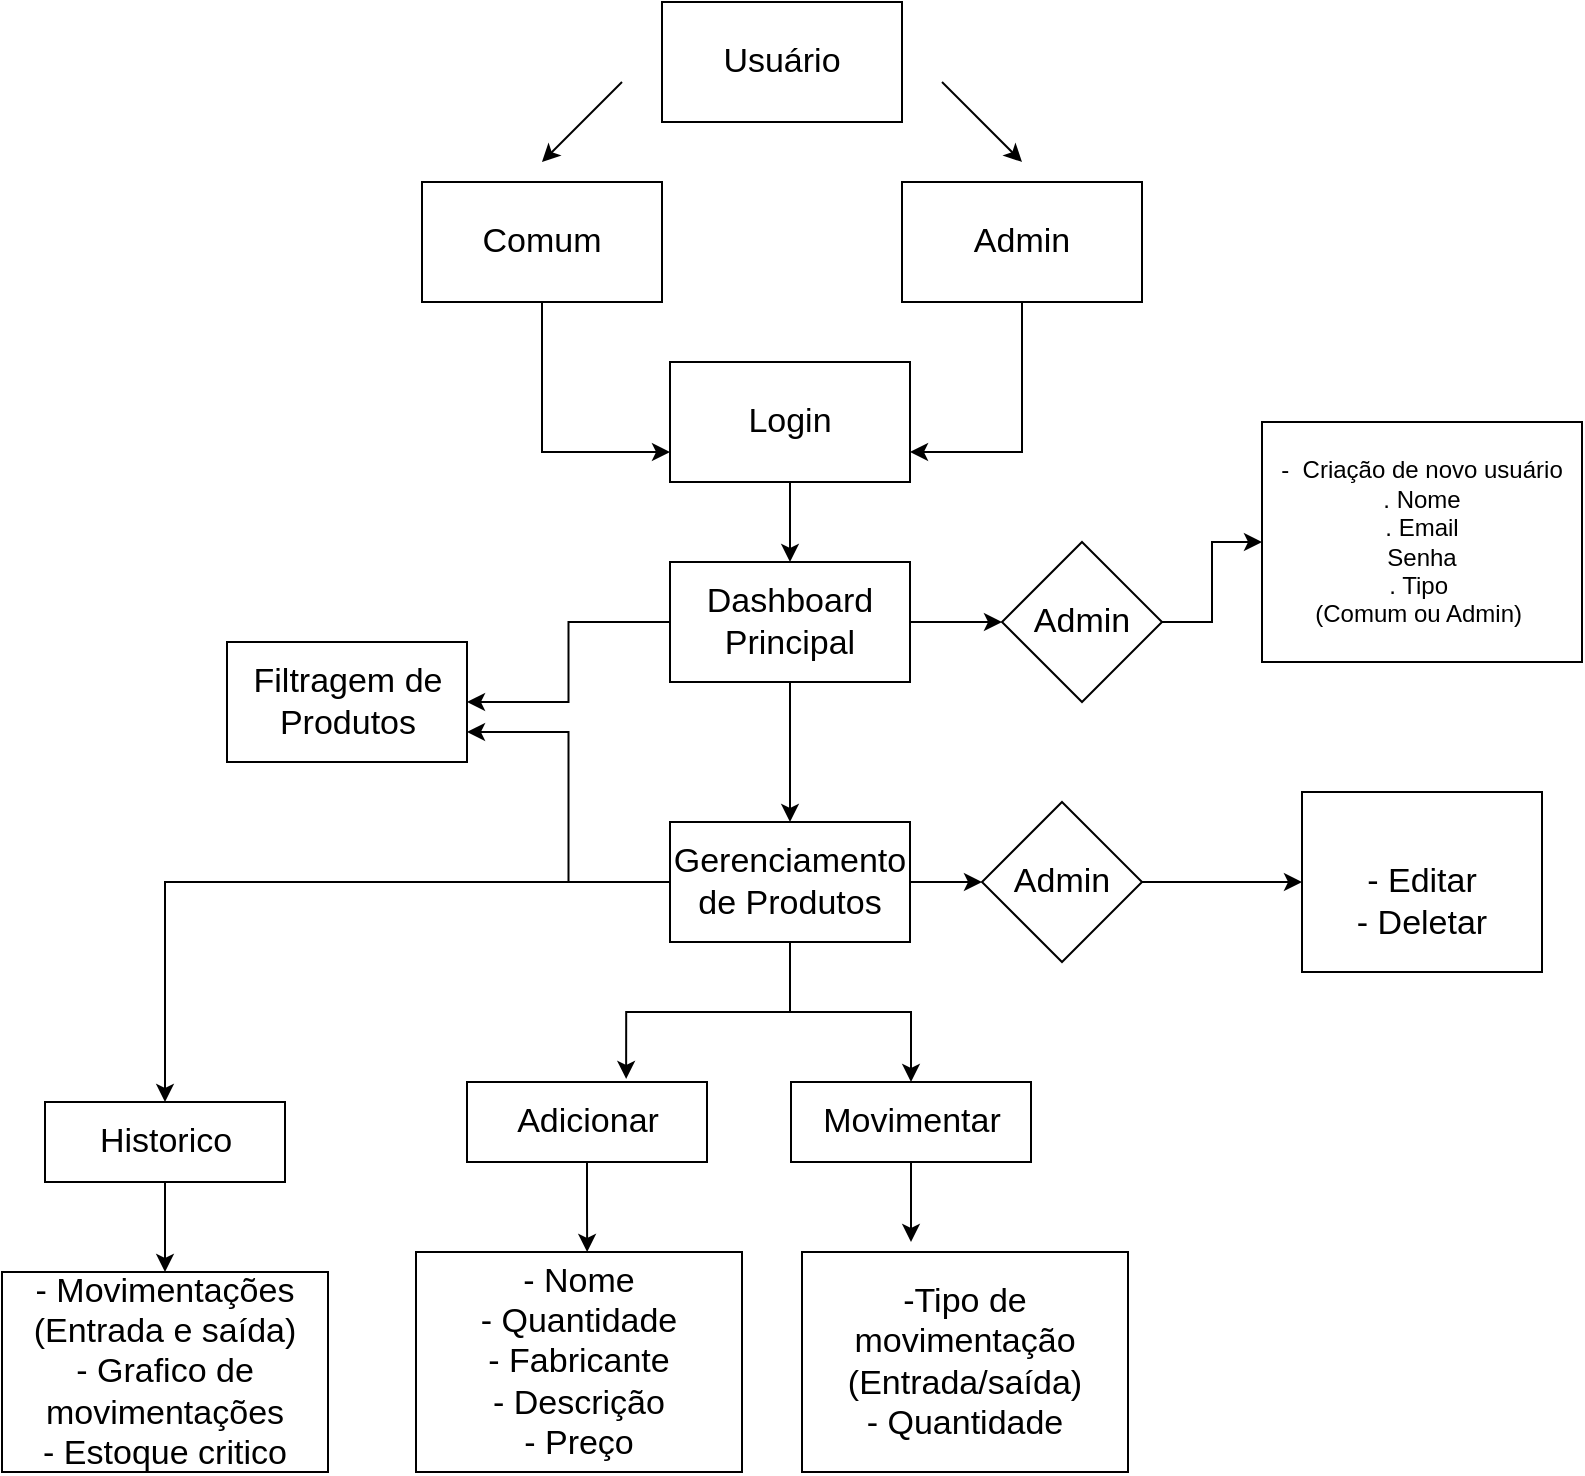 <mxfile version="26.2.9">
  <diagram name="Página-1" id="FR1r8_-5efVXSqGO4ymm">
    <mxGraphModel dx="1898" dy="1093" grid="1" gridSize="10" guides="1" tooltips="1" connect="1" arrows="1" fold="1" page="1" pageScale="1" pageWidth="827" pageHeight="1169" math="0" shadow="0">
      <root>
        <mxCell id="0" />
        <mxCell id="1" parent="0" />
        <mxCell id="fX0xyM7V9ehyO8kimgxT-1" value="Usuário" style="rounded=0;whiteSpace=wrap;html=1;fontSize=17;" vertex="1" parent="1">
          <mxGeometry x="350" y="20" width="120" height="60" as="geometry" />
        </mxCell>
        <mxCell id="fX0xyM7V9ehyO8kimgxT-19" style="edgeStyle=orthogonalEdgeStyle;rounded=0;orthogonalLoop=1;jettySize=auto;html=1;entryX=0;entryY=0.75;entryDx=0;entryDy=0;exitX=0.5;exitY=1;exitDx=0;exitDy=0;" edge="1" parent="1" source="fX0xyM7V9ehyO8kimgxT-2" target="fX0xyM7V9ehyO8kimgxT-6">
          <mxGeometry relative="1" as="geometry" />
        </mxCell>
        <mxCell id="fX0xyM7V9ehyO8kimgxT-2" value="Comum" style="rounded=0;whiteSpace=wrap;html=1;fontSize=17;" vertex="1" parent="1">
          <mxGeometry x="230" y="110" width="120" height="60" as="geometry" />
        </mxCell>
        <mxCell id="fX0xyM7V9ehyO8kimgxT-18" style="edgeStyle=orthogonalEdgeStyle;rounded=0;orthogonalLoop=1;jettySize=auto;html=1;entryX=1;entryY=0.75;entryDx=0;entryDy=0;" edge="1" parent="1" source="fX0xyM7V9ehyO8kimgxT-3" target="fX0xyM7V9ehyO8kimgxT-6">
          <mxGeometry relative="1" as="geometry" />
        </mxCell>
        <mxCell id="fX0xyM7V9ehyO8kimgxT-3" value="Admin" style="rounded=0;whiteSpace=wrap;html=1;fontSize=17;" vertex="1" parent="1">
          <mxGeometry x="470" y="110" width="120" height="60" as="geometry" />
        </mxCell>
        <mxCell id="fX0xyM7V9ehyO8kimgxT-60" style="edgeStyle=orthogonalEdgeStyle;rounded=0;orthogonalLoop=1;jettySize=auto;html=1;entryX=0;entryY=0.5;entryDx=0;entryDy=0;" edge="1" parent="1" source="fX0xyM7V9ehyO8kimgxT-5" target="fX0xyM7V9ehyO8kimgxT-49">
          <mxGeometry relative="1" as="geometry" />
        </mxCell>
        <mxCell id="fX0xyM7V9ehyO8kimgxT-62" style="edgeStyle=orthogonalEdgeStyle;rounded=0;orthogonalLoop=1;jettySize=auto;html=1;entryX=0.5;entryY=0;entryDx=0;entryDy=0;" edge="1" parent="1" source="fX0xyM7V9ehyO8kimgxT-5" target="fX0xyM7V9ehyO8kimgxT-24">
          <mxGeometry relative="1" as="geometry" />
        </mxCell>
        <mxCell id="fX0xyM7V9ehyO8kimgxT-77" style="edgeStyle=orthogonalEdgeStyle;rounded=0;orthogonalLoop=1;jettySize=auto;html=1;entryX=1;entryY=0.5;entryDx=0;entryDy=0;" edge="1" parent="1" source="fX0xyM7V9ehyO8kimgxT-5" target="fX0xyM7V9ehyO8kimgxT-74">
          <mxGeometry relative="1" as="geometry" />
        </mxCell>
        <mxCell id="fX0xyM7V9ehyO8kimgxT-5" value="Dashboard Principal" style="rounded=0;whiteSpace=wrap;html=1;fontSize=17;" vertex="1" parent="1">
          <mxGeometry x="354" y="300" width="120" height="60" as="geometry" />
        </mxCell>
        <mxCell id="fX0xyM7V9ehyO8kimgxT-22" style="edgeStyle=orthogonalEdgeStyle;rounded=0;orthogonalLoop=1;jettySize=auto;html=1;" edge="1" parent="1" source="fX0xyM7V9ehyO8kimgxT-6" target="fX0xyM7V9ehyO8kimgxT-5">
          <mxGeometry relative="1" as="geometry" />
        </mxCell>
        <mxCell id="fX0xyM7V9ehyO8kimgxT-6" value="Login" style="rounded=0;whiteSpace=wrap;html=1;fontSize=17;" vertex="1" parent="1">
          <mxGeometry x="354" y="200" width="120" height="60" as="geometry" />
        </mxCell>
        <mxCell id="fX0xyM7V9ehyO8kimgxT-14" value="" style="endArrow=classic;html=1;rounded=0;" edge="1" parent="1">
          <mxGeometry width="50" height="50" relative="1" as="geometry">
            <mxPoint x="490" y="60" as="sourcePoint" />
            <mxPoint x="530" y="100" as="targetPoint" />
          </mxGeometry>
        </mxCell>
        <mxCell id="fX0xyM7V9ehyO8kimgxT-15" value="" style="endArrow=classic;html=1;rounded=0;" edge="1" parent="1">
          <mxGeometry width="50" height="50" relative="1" as="geometry">
            <mxPoint x="330" y="60" as="sourcePoint" />
            <mxPoint x="290" y="100" as="targetPoint" />
          </mxGeometry>
        </mxCell>
        <mxCell id="fX0xyM7V9ehyO8kimgxT-16" value="&lt;div&gt;&lt;span style=&quot;background-color: transparent; color: light-dark(rgb(0, 0, 0), rgb(255, 255, 255));&quot;&gt;-&amp;nbsp; Criação de novo usuário&lt;/span&gt;&lt;/div&gt;&lt;div&gt;. Nome&lt;/div&gt;&lt;div&gt;. Email&lt;/div&gt;&lt;div&gt;Senha&lt;/div&gt;&lt;div&gt;. Tipo&amp;nbsp;&lt;/div&gt;&lt;div&gt;(Comum ou Admin)&amp;nbsp;&lt;/div&gt;" style="rounded=0;whiteSpace=wrap;html=1;" vertex="1" parent="1">
          <mxGeometry x="650" y="230" width="160" height="120" as="geometry" />
        </mxCell>
        <mxCell id="fX0xyM7V9ehyO8kimgxT-63" style="edgeStyle=orthogonalEdgeStyle;rounded=0;orthogonalLoop=1;jettySize=auto;html=1;entryX=0;entryY=0.5;entryDx=0;entryDy=0;" edge="1" parent="1" source="fX0xyM7V9ehyO8kimgxT-24" target="fX0xyM7V9ehyO8kimgxT-55">
          <mxGeometry relative="1" as="geometry" />
        </mxCell>
        <mxCell id="fX0xyM7V9ehyO8kimgxT-69" style="edgeStyle=orthogonalEdgeStyle;rounded=0;orthogonalLoop=1;jettySize=auto;html=1;entryX=0.5;entryY=0;entryDx=0;entryDy=0;" edge="1" parent="1" source="fX0xyM7V9ehyO8kimgxT-24" target="fX0xyM7V9ehyO8kimgxT-66">
          <mxGeometry relative="1" as="geometry" />
        </mxCell>
        <mxCell id="fX0xyM7V9ehyO8kimgxT-76" style="edgeStyle=orthogonalEdgeStyle;rounded=0;orthogonalLoop=1;jettySize=auto;html=1;entryX=1;entryY=0.75;entryDx=0;entryDy=0;" edge="1" parent="1" source="fX0xyM7V9ehyO8kimgxT-24" target="fX0xyM7V9ehyO8kimgxT-74">
          <mxGeometry relative="1" as="geometry" />
        </mxCell>
        <mxCell id="fX0xyM7V9ehyO8kimgxT-24" value="Gerenciamento de Produtos" style="rounded=0;whiteSpace=wrap;html=1;fontSize=17;" vertex="1" parent="1">
          <mxGeometry x="354" y="430" width="120" height="60" as="geometry" />
        </mxCell>
        <mxCell id="fX0xyM7V9ehyO8kimgxT-27" value="&lt;br&gt;&lt;div&gt;- Editar&lt;/div&gt;&lt;div&gt;- Deletar&lt;/div&gt;" style="rounded=0;whiteSpace=wrap;html=1;fontSize=17;" vertex="1" parent="1">
          <mxGeometry x="670" y="415" width="120" height="90" as="geometry" />
        </mxCell>
        <mxCell id="fX0xyM7V9ehyO8kimgxT-34" value="Adicionar" style="rounded=0;whiteSpace=wrap;html=1;fontSize=17;" vertex="1" parent="1">
          <mxGeometry x="252.5" y="560" width="120" height="40" as="geometry" />
        </mxCell>
        <mxCell id="fX0xyM7V9ehyO8kimgxT-38" value="" style="edgeStyle=orthogonalEdgeStyle;rounded=0;orthogonalLoop=1;jettySize=auto;html=1;" edge="1" parent="1" source="fX0xyM7V9ehyO8kimgxT-24" target="fX0xyM7V9ehyO8kimgxT-37">
          <mxGeometry relative="1" as="geometry">
            <mxPoint x="200" y="550" as="targetPoint" />
            <mxPoint x="354" y="460" as="sourcePoint" />
          </mxGeometry>
        </mxCell>
        <mxCell id="fX0xyM7V9ehyO8kimgxT-41" value="" style="edgeStyle=orthogonalEdgeStyle;rounded=0;orthogonalLoop=1;jettySize=auto;html=1;" edge="1" parent="1" source="fX0xyM7V9ehyO8kimgxT-37" target="fX0xyM7V9ehyO8kimgxT-40">
          <mxGeometry relative="1" as="geometry" />
        </mxCell>
        <mxCell id="fX0xyM7V9ehyO8kimgxT-37" value="Historico" style="rounded=0;whiteSpace=wrap;html=1;fontSize=17;" vertex="1" parent="1">
          <mxGeometry x="41.5" y="570" width="120" height="40" as="geometry" />
        </mxCell>
        <mxCell id="fX0xyM7V9ehyO8kimgxT-40" value="- Movimentações (Entrada e saída)&lt;div&gt;- Grafico de movimentações&lt;/div&gt;&lt;div&gt;- Estoque critico&lt;/div&gt;" style="rounded=0;whiteSpace=wrap;html=1;fontSize=17;" vertex="1" parent="1">
          <mxGeometry x="20" y="655" width="163" height="100" as="geometry" />
        </mxCell>
        <mxCell id="fX0xyM7V9ehyO8kimgxT-44" value="- Nome&lt;div&gt;- Quantidade&lt;/div&gt;&lt;div&gt;- Fabricante&lt;/div&gt;&lt;div&gt;- Descrição&lt;/div&gt;&lt;div&gt;- Preço&lt;/div&gt;" style="rounded=0;whiteSpace=wrap;html=1;fontSize=17;" vertex="1" parent="1">
          <mxGeometry x="227" y="645" width="163" height="110" as="geometry" />
        </mxCell>
        <mxCell id="fX0xyM7V9ehyO8kimgxT-47" style="edgeStyle=orthogonalEdgeStyle;rounded=0;orthogonalLoop=1;jettySize=auto;html=1;entryX=0.525;entryY=0;entryDx=0;entryDy=0;entryPerimeter=0;" edge="1" parent="1" source="fX0xyM7V9ehyO8kimgxT-34" target="fX0xyM7V9ehyO8kimgxT-44">
          <mxGeometry relative="1" as="geometry" />
        </mxCell>
        <mxCell id="fX0xyM7V9ehyO8kimgxT-61" style="edgeStyle=orthogonalEdgeStyle;rounded=0;orthogonalLoop=1;jettySize=auto;html=1;entryX=0;entryY=0.5;entryDx=0;entryDy=0;" edge="1" parent="1" source="fX0xyM7V9ehyO8kimgxT-49" target="fX0xyM7V9ehyO8kimgxT-16">
          <mxGeometry relative="1" as="geometry" />
        </mxCell>
        <mxCell id="fX0xyM7V9ehyO8kimgxT-49" value="Admin" style="rhombus;whiteSpace=wrap;html=1;fontSize=17;" vertex="1" parent="1">
          <mxGeometry x="520" y="290" width="80" height="80" as="geometry" />
        </mxCell>
        <mxCell id="fX0xyM7V9ehyO8kimgxT-64" style="edgeStyle=orthogonalEdgeStyle;rounded=0;orthogonalLoop=1;jettySize=auto;html=1;entryX=0;entryY=0.5;entryDx=0;entryDy=0;" edge="1" parent="1" source="fX0xyM7V9ehyO8kimgxT-55" target="fX0xyM7V9ehyO8kimgxT-27">
          <mxGeometry relative="1" as="geometry" />
        </mxCell>
        <mxCell id="fX0xyM7V9ehyO8kimgxT-55" value="Admin" style="rhombus;whiteSpace=wrap;html=1;fontSize=17;" vertex="1" parent="1">
          <mxGeometry x="510" y="420" width="80" height="80" as="geometry" />
        </mxCell>
        <mxCell id="fX0xyM7V9ehyO8kimgxT-72" style="edgeStyle=orthogonalEdgeStyle;rounded=0;orthogonalLoop=1;jettySize=auto;html=1;" edge="1" parent="1" source="fX0xyM7V9ehyO8kimgxT-66">
          <mxGeometry relative="1" as="geometry">
            <mxPoint x="474.5" y="640" as="targetPoint" />
          </mxGeometry>
        </mxCell>
        <mxCell id="fX0xyM7V9ehyO8kimgxT-66" value="Movimentar" style="rounded=0;whiteSpace=wrap;html=1;fontSize=17;" vertex="1" parent="1">
          <mxGeometry x="414.5" y="560" width="120" height="40" as="geometry" />
        </mxCell>
        <mxCell id="fX0xyM7V9ehyO8kimgxT-70" style="edgeStyle=orthogonalEdgeStyle;rounded=0;orthogonalLoop=1;jettySize=auto;html=1;entryX=0.663;entryY=-0.039;entryDx=0;entryDy=0;entryPerimeter=0;" edge="1" parent="1" source="fX0xyM7V9ehyO8kimgxT-24" target="fX0xyM7V9ehyO8kimgxT-34">
          <mxGeometry relative="1" as="geometry" />
        </mxCell>
        <mxCell id="fX0xyM7V9ehyO8kimgxT-71" value="-Tipo de movimentação (Entrada/saída)&lt;div&gt;- Quantidade&lt;/div&gt;" style="rounded=0;whiteSpace=wrap;html=1;fontSize=17;" vertex="1" parent="1">
          <mxGeometry x="420" y="645" width="163" height="110" as="geometry" />
        </mxCell>
        <mxCell id="fX0xyM7V9ehyO8kimgxT-74" value="Filtragem de Produtos" style="rounded=0;whiteSpace=wrap;html=1;fontSize=17;" vertex="1" parent="1">
          <mxGeometry x="132.5" y="340" width="120" height="60" as="geometry" />
        </mxCell>
      </root>
    </mxGraphModel>
  </diagram>
</mxfile>
